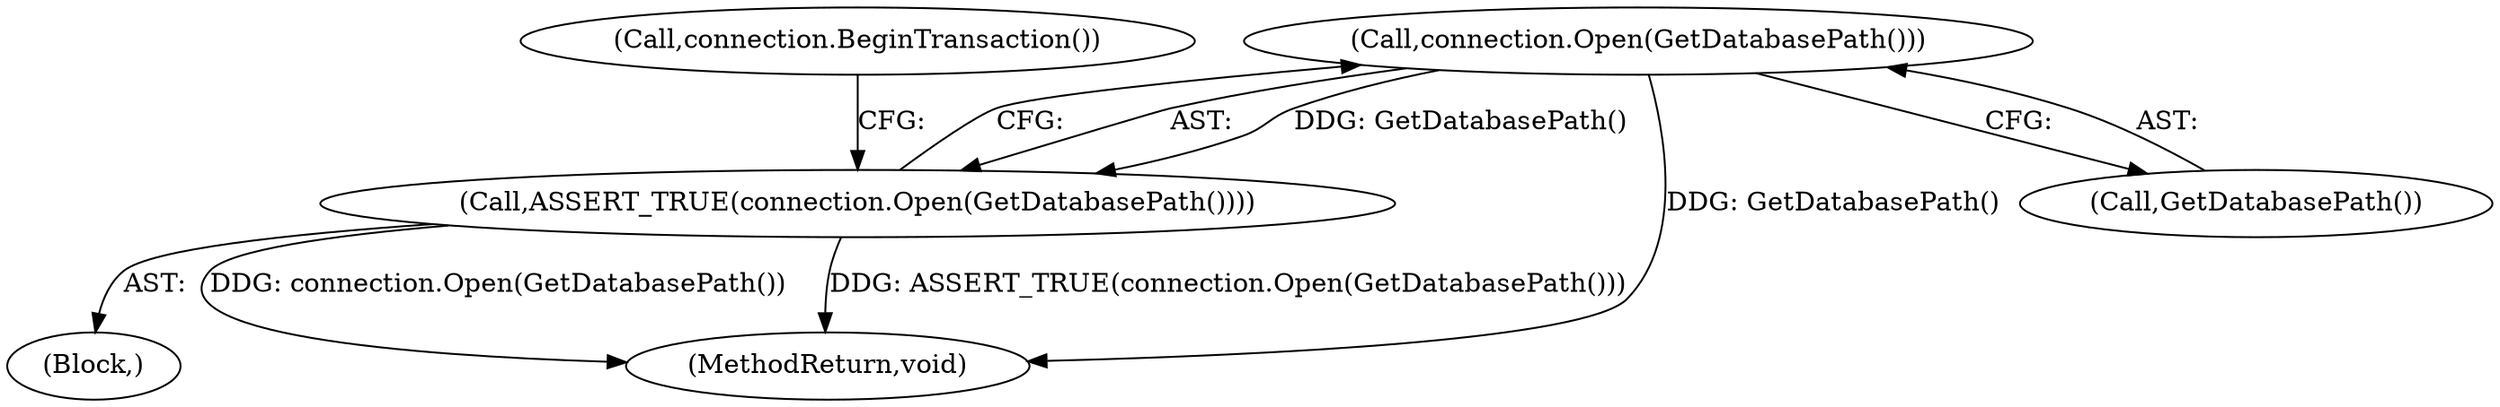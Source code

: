 digraph "0_Chrome_19190765882e272a6a2162c89acdb29110f7e3cf_30@API" {
"1000107" [label="(Call,connection.Open(GetDatabasePath()))"];
"1000106" [label="(Call,ASSERT_TRUE(connection.Open(GetDatabasePath())))"];
"1000104" [label="(Block,)"];
"1000107" [label="(Call,connection.Open(GetDatabasePath()))"];
"1000110" [label="(Call,connection.BeginTransaction())"];
"1000113" [label="(MethodReturn,void)"];
"1000106" [label="(Call,ASSERT_TRUE(connection.Open(GetDatabasePath())))"];
"1000108" [label="(Call,GetDatabasePath())"];
"1000107" -> "1000106"  [label="AST: "];
"1000107" -> "1000108"  [label="CFG: "];
"1000108" -> "1000107"  [label="AST: "];
"1000106" -> "1000107"  [label="CFG: "];
"1000107" -> "1000113"  [label="DDG: GetDatabasePath()"];
"1000107" -> "1000106"  [label="DDG: GetDatabasePath()"];
"1000106" -> "1000104"  [label="AST: "];
"1000110" -> "1000106"  [label="CFG: "];
"1000106" -> "1000113"  [label="DDG: connection.Open(GetDatabasePath())"];
"1000106" -> "1000113"  [label="DDG: ASSERT_TRUE(connection.Open(GetDatabasePath()))"];
}
